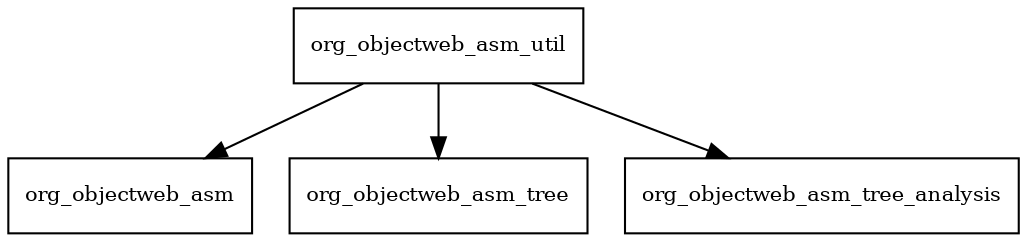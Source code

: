 digraph asm_util_6_0_package_dependencies {
  node [shape = box, fontsize=10.0];
  org_objectweb_asm_util -> org_objectweb_asm;
  org_objectweb_asm_util -> org_objectweb_asm_tree;
  org_objectweb_asm_util -> org_objectweb_asm_tree_analysis;
}
